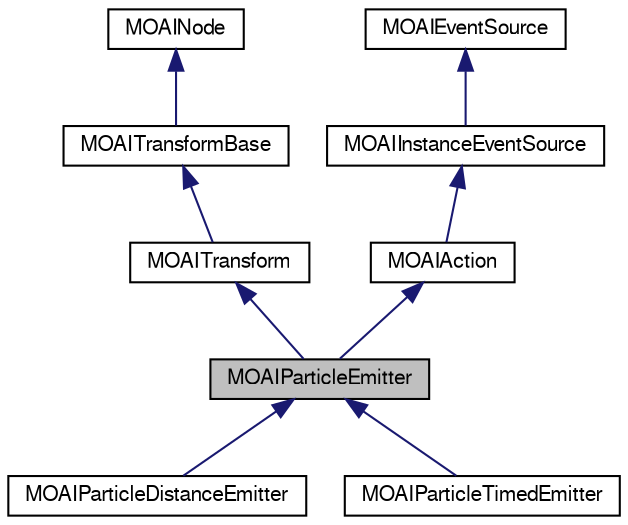 digraph G
{
  edge [fontname="FreeSans",fontsize="10",labelfontname="FreeSans",labelfontsize="10"];
  node [fontname="FreeSans",fontsize="10",shape=record];
  Node1 [label="MOAIParticleEmitter",height=0.2,width=0.4,color="black", fillcolor="grey75", style="filled" fontcolor="black"];
  Node2 -> Node1 [dir=back,color="midnightblue",fontsize="10",style="solid",fontname="FreeSans"];
  Node2 [label="MOAITransform",height=0.2,width=0.4,color="black", fillcolor="white", style="filled",URL="$class_m_o_a_i_transform.html",tooltip="Transformation hierarchy node.   	&lt;table cellpadding=&quot;8&quot;&gt;&lt;tr&gt; &lt;td vertical-a..."];
  Node3 -> Node2 [dir=back,color="midnightblue",fontsize="10",style="solid",fontname="FreeSans"];
  Node3 [label="MOAITransformBase",height=0.2,width=0.4,color="black", fillcolor="white", style="filled",URL="$class_m_o_a_i_transform_base.html",tooltip="Base class for 2D affine transforms.   	&lt;table cellpadding=&quot;8&quot;&gt;&lt;tr&gt; &lt;td vert..."];
  Node4 -> Node3 [dir=back,color="midnightblue",fontsize="10",style="solid",fontname="FreeSans"];
  Node4 [label="MOAINode",height=0.2,width=0.4,color="black", fillcolor="white", style="filled",URL="$class_m_o_a_i_node.html",tooltip="Base for all attribute bearing Moai objects and dependency graph nodes."];
  Node5 -> Node1 [dir=back,color="midnightblue",fontsize="10",style="solid",fontname="FreeSans"];
  Node5 [label="MOAIAction",height=0.2,width=0.4,color="black", fillcolor="white", style="filled",URL="$class_m_o_a_i_action.html",tooltip="Base class for actions.   	&lt;table cellpadding=&quot;8&quot;&gt;&lt;tr&gt; &lt;td vertical-align=&q..."];
  Node6 -> Node5 [dir=back,color="midnightblue",fontsize="10",style="solid",fontname="FreeSans"];
  Node6 [label="MOAIInstanceEventSource",height=0.2,width=0.4,color="black", fillcolor="white", style="filled",URL="$class_m_o_a_i_instance_event_source.html",tooltip="Derivation of MOAIEventSource for non-global lua objects."];
  Node7 -> Node6 [dir=back,color="midnightblue",fontsize="10",style="solid",fontname="FreeSans"];
  Node7 [label="MOAIEventSource",height=0.2,width=0.4,color="black", fillcolor="white", style="filled",URL="$class_m_o_a_i_event_source.html",tooltip="Base class for all Lua-bound Moai objects that emit events and have an event table."];
  Node1 -> Node8 [dir=back,color="midnightblue",fontsize="10",style="solid",fontname="FreeSans"];
  Node8 [label="MOAIParticleDistanceEmitter",height=0.2,width=0.4,color="black", fillcolor="white", style="filled",URL="$class_m_o_a_i_particle_distance_emitter.html",tooltip="Particle emitter."];
  Node1 -> Node9 [dir=back,color="midnightblue",fontsize="10",style="solid",fontname="FreeSans"];
  Node9 [label="MOAIParticleTimedEmitter",height=0.2,width=0.4,color="black", fillcolor="white", style="filled",URL="$class_m_o_a_i_particle_timed_emitter.html",tooltip="Particle emitter."];
}
